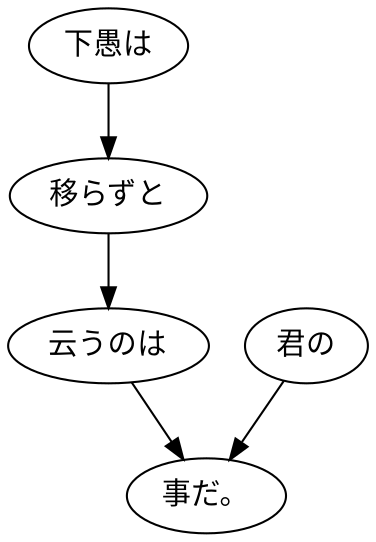 digraph graph8492 {
	node0 [label="下愚は"];
	node1 [label="移らずと"];
	node2 [label="云うのは"];
	node3 [label="君の"];
	node4 [label="事だ。"];
	node0 -> node1;
	node1 -> node2;
	node2 -> node4;
	node3 -> node4;
}
